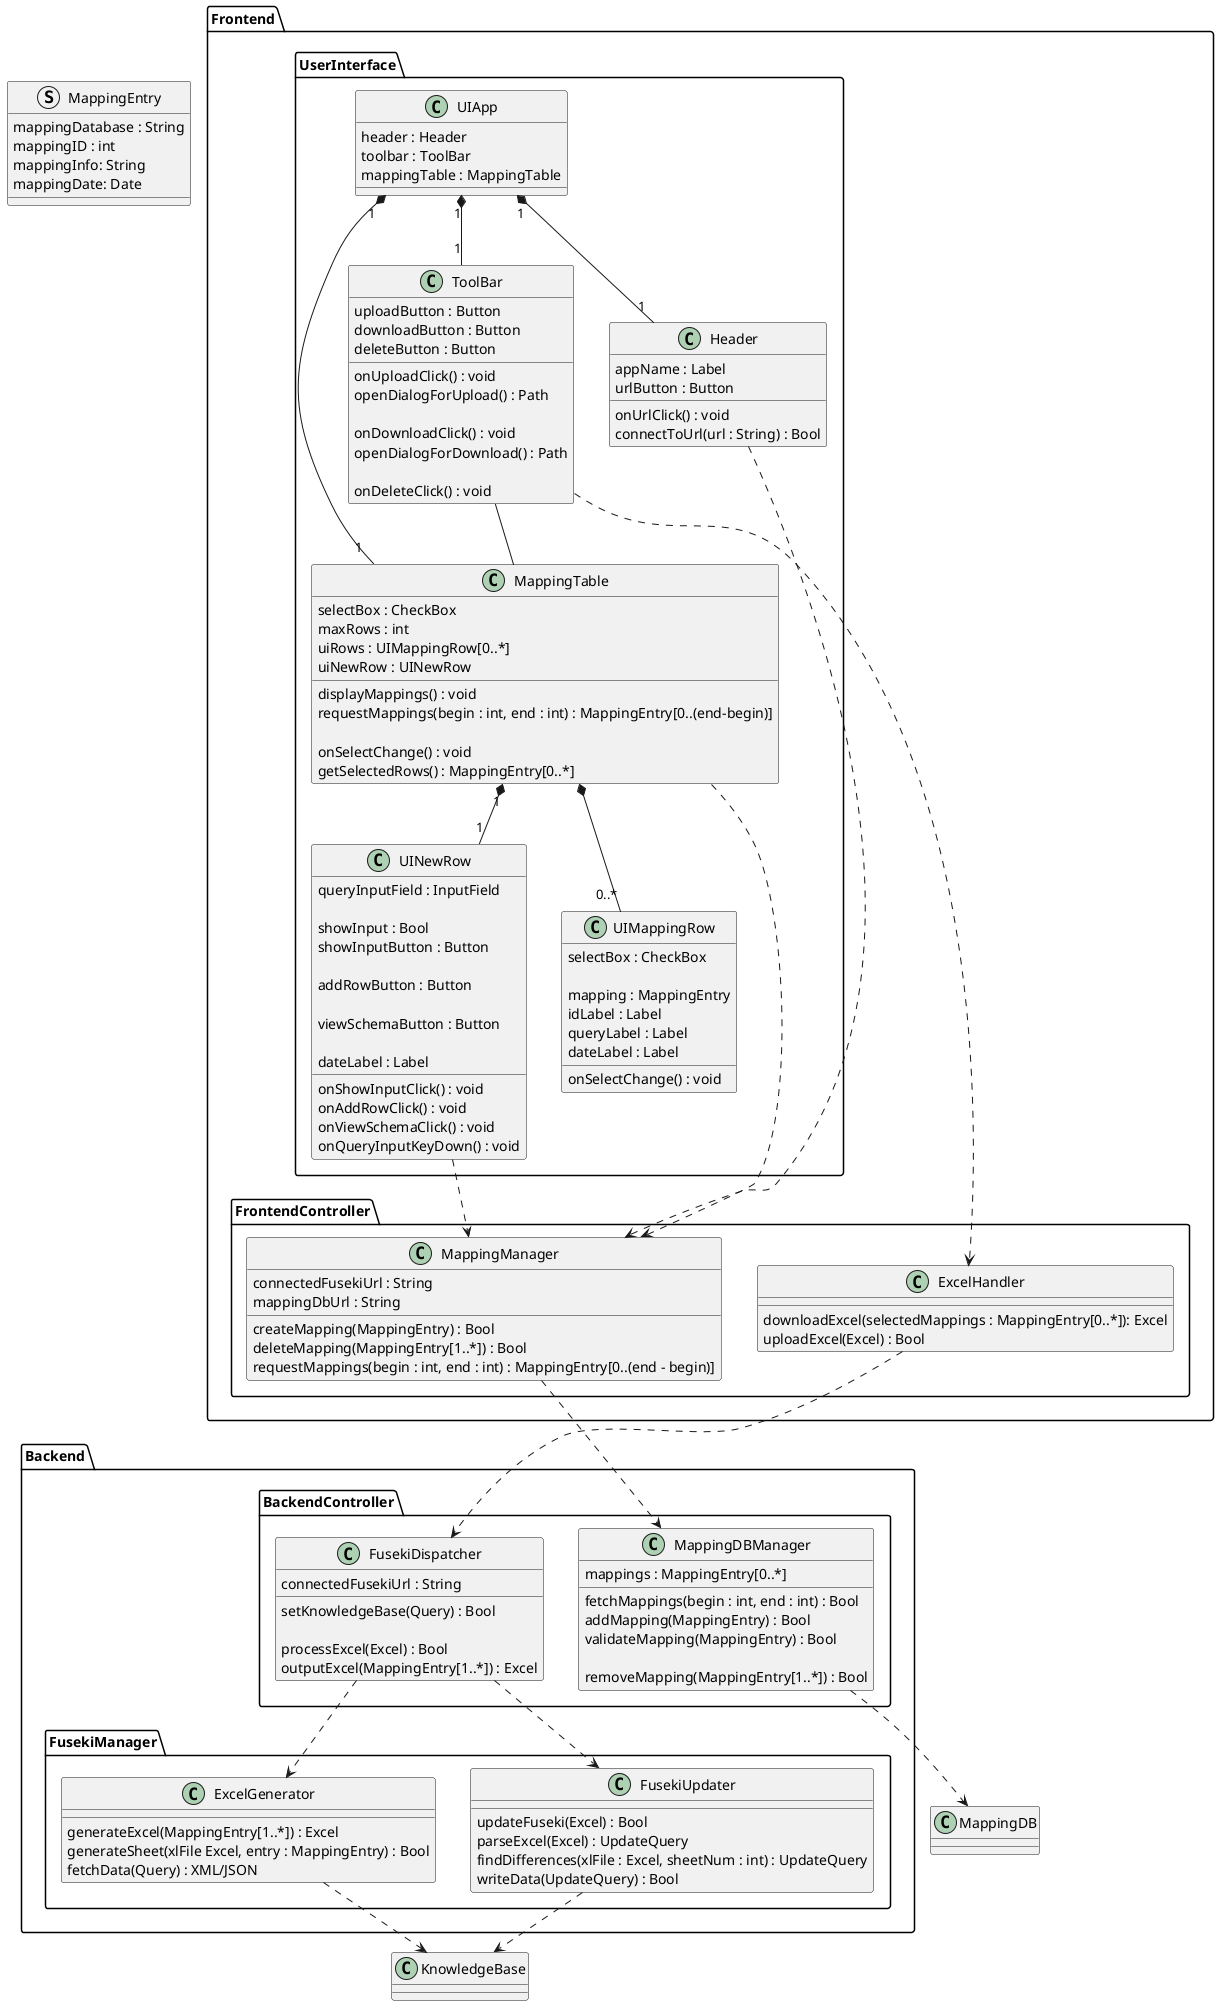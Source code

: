 @startuml
package Frontend {
  package UserInterface {
    class UIApp {
      header : Header
      toolbar : ToolBar
      mappingTable : MappingTable
    }

    UIApp "1" *-- "1" Header
    UIApp "1" *-- "1" ToolBar
    UIApp "1" *-- "1" MappingTable

    class Header {
      appName : Label
      urlButton : Button

      onUrlClick() : void
      connectToUrl(url : String) : Bool
    }

    class ToolBar {
      uploadButton : Button
      downloadButton : Button
      deleteButton : Button

      onUploadClick() : void
      openDialogForUpload() : Path

      onDownloadClick() : void
      openDialogForDownload() : Path

      onDeleteClick() : void
    }

    ToolBar -- MappingTable

    class MappingTable {
      selectBox : CheckBox
      maxRows : int
      uiRows : UIMappingRow[0..*]
      uiNewRow : UINewRow

      displayMappings() : void
      requestMappings(begin : int, end : int) : MappingEntry[0..(end-begin)]

      onSelectChange() : void
      getSelectedRows() : MappingEntry[0..*]
    }

    MappingTable *-- "0..*" UIMappingRow
    MappingTable "1" *-- "1" UINewRow


    class UIMappingRow{
      selectBox : CheckBox

      mapping : MappingEntry
      idLabel : Label
      queryLabel : Label
      dateLabel : Label

      onSelectChange() : void
    }

    class UINewRow {
      queryInputField : InputField

      showInput : Bool
      showInputButton : Button

      addRowButton : Button

      viewSchemaButton : Button

      dateLabel : Label

      onShowInputClick() : void
      onAddRowClick() : void
      onViewSchemaClick() : void
      onQueryInputKeyDown() : void
    }
  }
  package FrontendController{
    class ExcelHandler{
      downloadExcel(selectedMappings : MappingEntry[0..*]): Excel
      uploadExcel(Excel) : Bool
    }

    class MappingManager{
        connectedFusekiUrl : String
        mappingDbUrl : String

        createMapping(MappingEntry) : Bool
        deleteMapping(MappingEntry[1..*]) : Bool
        requestMappings(begin : int, end : int) : MappingEntry[0..(end - begin)]
    }
  }

  UINewRow ..> MappingManager
  MappingTable ..> MappingManager
  Header ..> MappingManager

  ToolBar ..> ExcelHandler
}

package Backend {

  package BackendController {
    class MappingDBManager {
      mappings : MappingEntry[0..*]

      fetchMappings(begin : int, end : int) : Bool
      addMapping(MappingEntry) : Bool
      validateMapping(MappingEntry) : Bool

      removeMapping(MappingEntry[1..*]) : Bool
    }

    class FusekiDispatcher {
      connectedFusekiUrl : String

      setKnowledgeBase(Query) : Bool

      processExcel(Excel) : Bool
      outputExcel(MappingEntry[1..*]) : Excel
    }
  }

  package FusekiManager{
    class ExcelGenerator {
      generateExcel(MappingEntry[1..*]) : Excel
      generateSheet(xlFile Excel, entry : MappingEntry) : Bool
      fetchData(Query) : XML/JSON
    }

    class FusekiUpdater {
      updateFuseki(Excel) : Bool
      parseExcel(Excel) : UpdateQuery
      findDifferences(xlFile : Excel, sheetNum : int) : UpdateQuery
      writeData(UpdateQuery) : Bool
    }
  }
}


struct MappingEntry {
  mappingDatabase : String
  mappingID : int
  mappingInfo: String
  mappingDate: Date
}

FusekiDispatcher ..> ExcelGenerator
FusekiDispatcher ..> FusekiUpdater

ExcelHandler ..> FusekiDispatcher
MappingManager ..> MappingDBManager

MappingDBManager ..> MappingDB

ExcelGenerator ..> KnowledgeBase
FusekiUpdater ..> KnowledgeBase


@enduml
